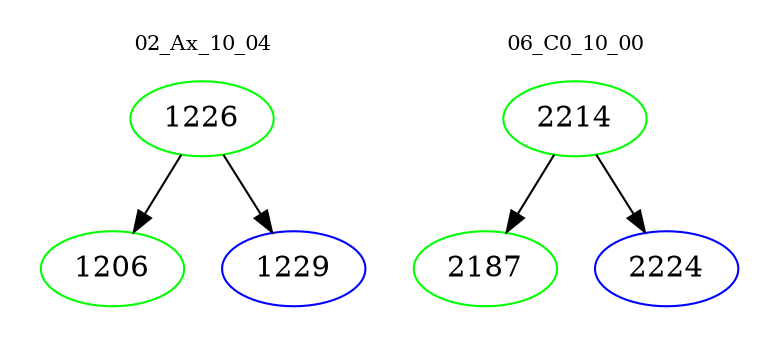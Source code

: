 digraph{
subgraph cluster_0 {
color = white
label = "02_Ax_10_04";
fontsize=10;
T0_1226 [label="1226", color="green"]
T0_1226 -> T0_1206 [color="black"]
T0_1206 [label="1206", color="green"]
T0_1226 -> T0_1229 [color="black"]
T0_1229 [label="1229", color="blue"]
}
subgraph cluster_1 {
color = white
label = "06_C0_10_00";
fontsize=10;
T1_2214 [label="2214", color="green"]
T1_2214 -> T1_2187 [color="black"]
T1_2187 [label="2187", color="green"]
T1_2214 -> T1_2224 [color="black"]
T1_2224 [label="2224", color="blue"]
}
}
